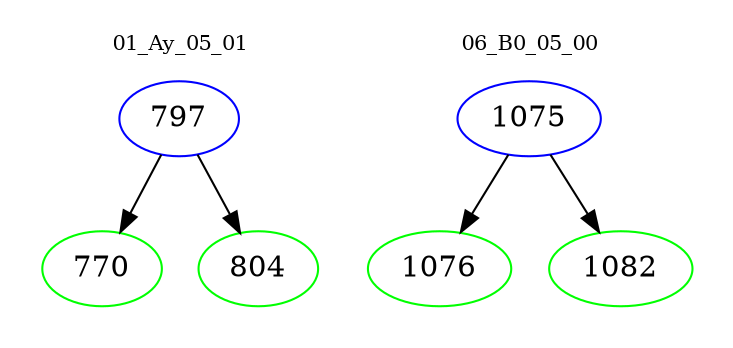 digraph{
subgraph cluster_0 {
color = white
label = "01_Ay_05_01";
fontsize=10;
T0_797 [label="797", color="blue"]
T0_797 -> T0_770 [color="black"]
T0_770 [label="770", color="green"]
T0_797 -> T0_804 [color="black"]
T0_804 [label="804", color="green"]
}
subgraph cluster_1 {
color = white
label = "06_B0_05_00";
fontsize=10;
T1_1075 [label="1075", color="blue"]
T1_1075 -> T1_1076 [color="black"]
T1_1076 [label="1076", color="green"]
T1_1075 -> T1_1082 [color="black"]
T1_1082 [label="1082", color="green"]
}
}
